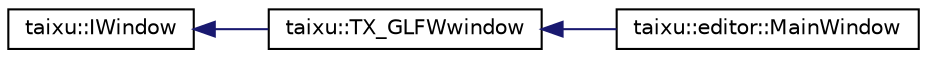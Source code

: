 digraph "Graphical Class Hierarchy"
{
 // LATEX_PDF_SIZE
  edge [fontname="Helvetica",fontsize="10",labelfontname="Helvetica",labelfontsize="10"];
  node [fontname="Helvetica",fontsize="10",shape=record];
  rankdir="LR";
  Node0 [label="taixu::IWindow",height=0.2,width=0.4,color="black", fillcolor="white", style="filled",URL="$classtaixu_1_1IWindow.html",tooltip=" "];
  Node0 -> Node1 [dir="back",color="midnightblue",fontsize="10",style="solid",fontname="Helvetica"];
  Node1 [label="taixu::TX_GLFWwindow",height=0.2,width=0.4,color="black", fillcolor="white", style="filled",URL="$classtaixu_1_1TX__GLFWwindow.html",tooltip=" "];
  Node1 -> Node2 [dir="back",color="midnightblue",fontsize="10",style="solid",fontname="Helvetica"];
  Node2 [label="taixu::editor::MainWindow",height=0.2,width=0.4,color="black", fillcolor="white", style="filled",URL="$classtaixu_1_1editor_1_1MainWindow.html",tooltip=" "];
}
